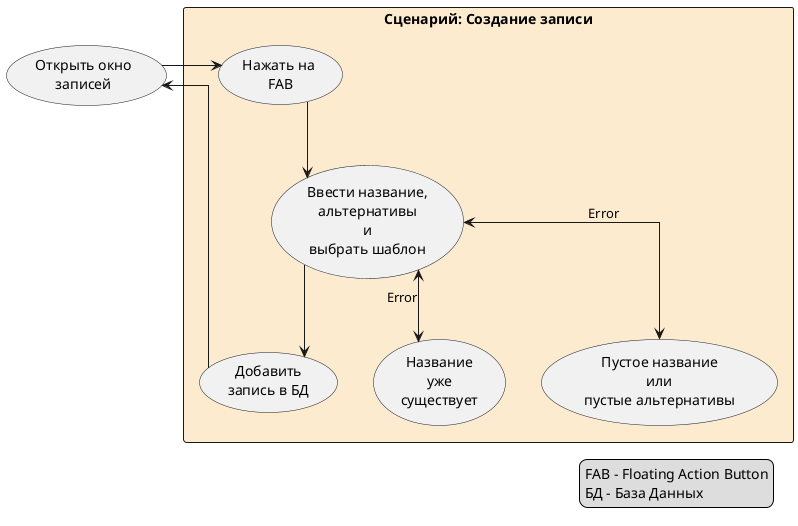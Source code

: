 @startuml

skinparam linetype ortho

skinparam RectangleBackgroundColor #FDEBD0

(Открыть окно\nзаписей) as note_window
rectangle "Сценарий: Создание записи" as create_note {
    (Нажать на\n FAB) as fab_click
    (Ввести название,\nальтернативы\nи\nвыбрать шаблон) as input_data
    (Название\nуже\nсуществует) as name_exist_error
    (Пустое название\nили\nпустые альтернативы) as empty_fields_error
    (Добавить\nзапись в БД) as add_note_to_db
}

legend right
    FAB - Floating Action Button
    БД - База Данных
end legend

note_window -r-> fab_click
fab_click --> input_data
input_data <--> name_exist_error : Error
input_data <--> empty_fields_error : Error
input_data --> add_note_to_db
add_note_to_db -l-> note_window

@enduml